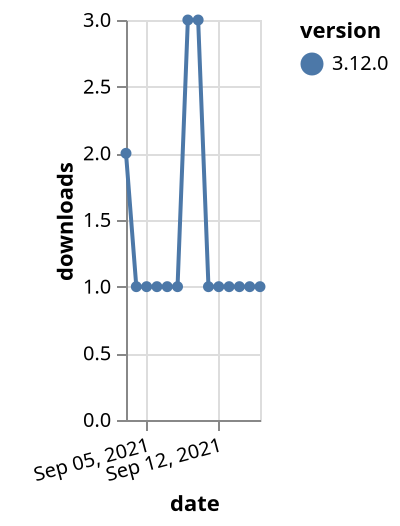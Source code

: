 {"$schema": "https://vega.github.io/schema/vega-lite/v5.json", "description": "A simple bar chart with embedded data.", "data": {"values": [{"date": "2021-09-03", "total": 509, "delta": 2, "version": "3.12.0"}, {"date": "2021-09-04", "total": 510, "delta": 1, "version": "3.12.0"}, {"date": "2021-09-05", "total": 511, "delta": 1, "version": "3.12.0"}, {"date": "2021-09-06", "total": 512, "delta": 1, "version": "3.12.0"}, {"date": "2021-09-07", "total": 513, "delta": 1, "version": "3.12.0"}, {"date": "2021-09-08", "total": 514, "delta": 1, "version": "3.12.0"}, {"date": "2021-09-09", "total": 517, "delta": 3, "version": "3.12.0"}, {"date": "2021-09-10", "total": 520, "delta": 3, "version": "3.12.0"}, {"date": "2021-09-11", "total": 521, "delta": 1, "version": "3.12.0"}, {"date": "2021-09-12", "total": 522, "delta": 1, "version": "3.12.0"}, {"date": "2021-09-13", "total": 523, "delta": 1, "version": "3.12.0"}, {"date": "2021-09-14", "total": 524, "delta": 1, "version": "3.12.0"}, {"date": "2021-09-15", "total": 525, "delta": 1, "version": "3.12.0"}, {"date": "2021-09-16", "total": 526, "delta": 1, "version": "3.12.0"}]}, "width": "container", "mark": {"type": "line", "point": {"filled": true}}, "encoding": {"x": {"field": "date", "type": "temporal", "timeUnit": "yearmonthdate", "title": "date", "axis": {"labelAngle": -15}}, "y": {"field": "delta", "type": "quantitative", "title": "downloads"}, "color": {"field": "version", "type": "nominal"}, "tooltip": {"field": "delta"}}}